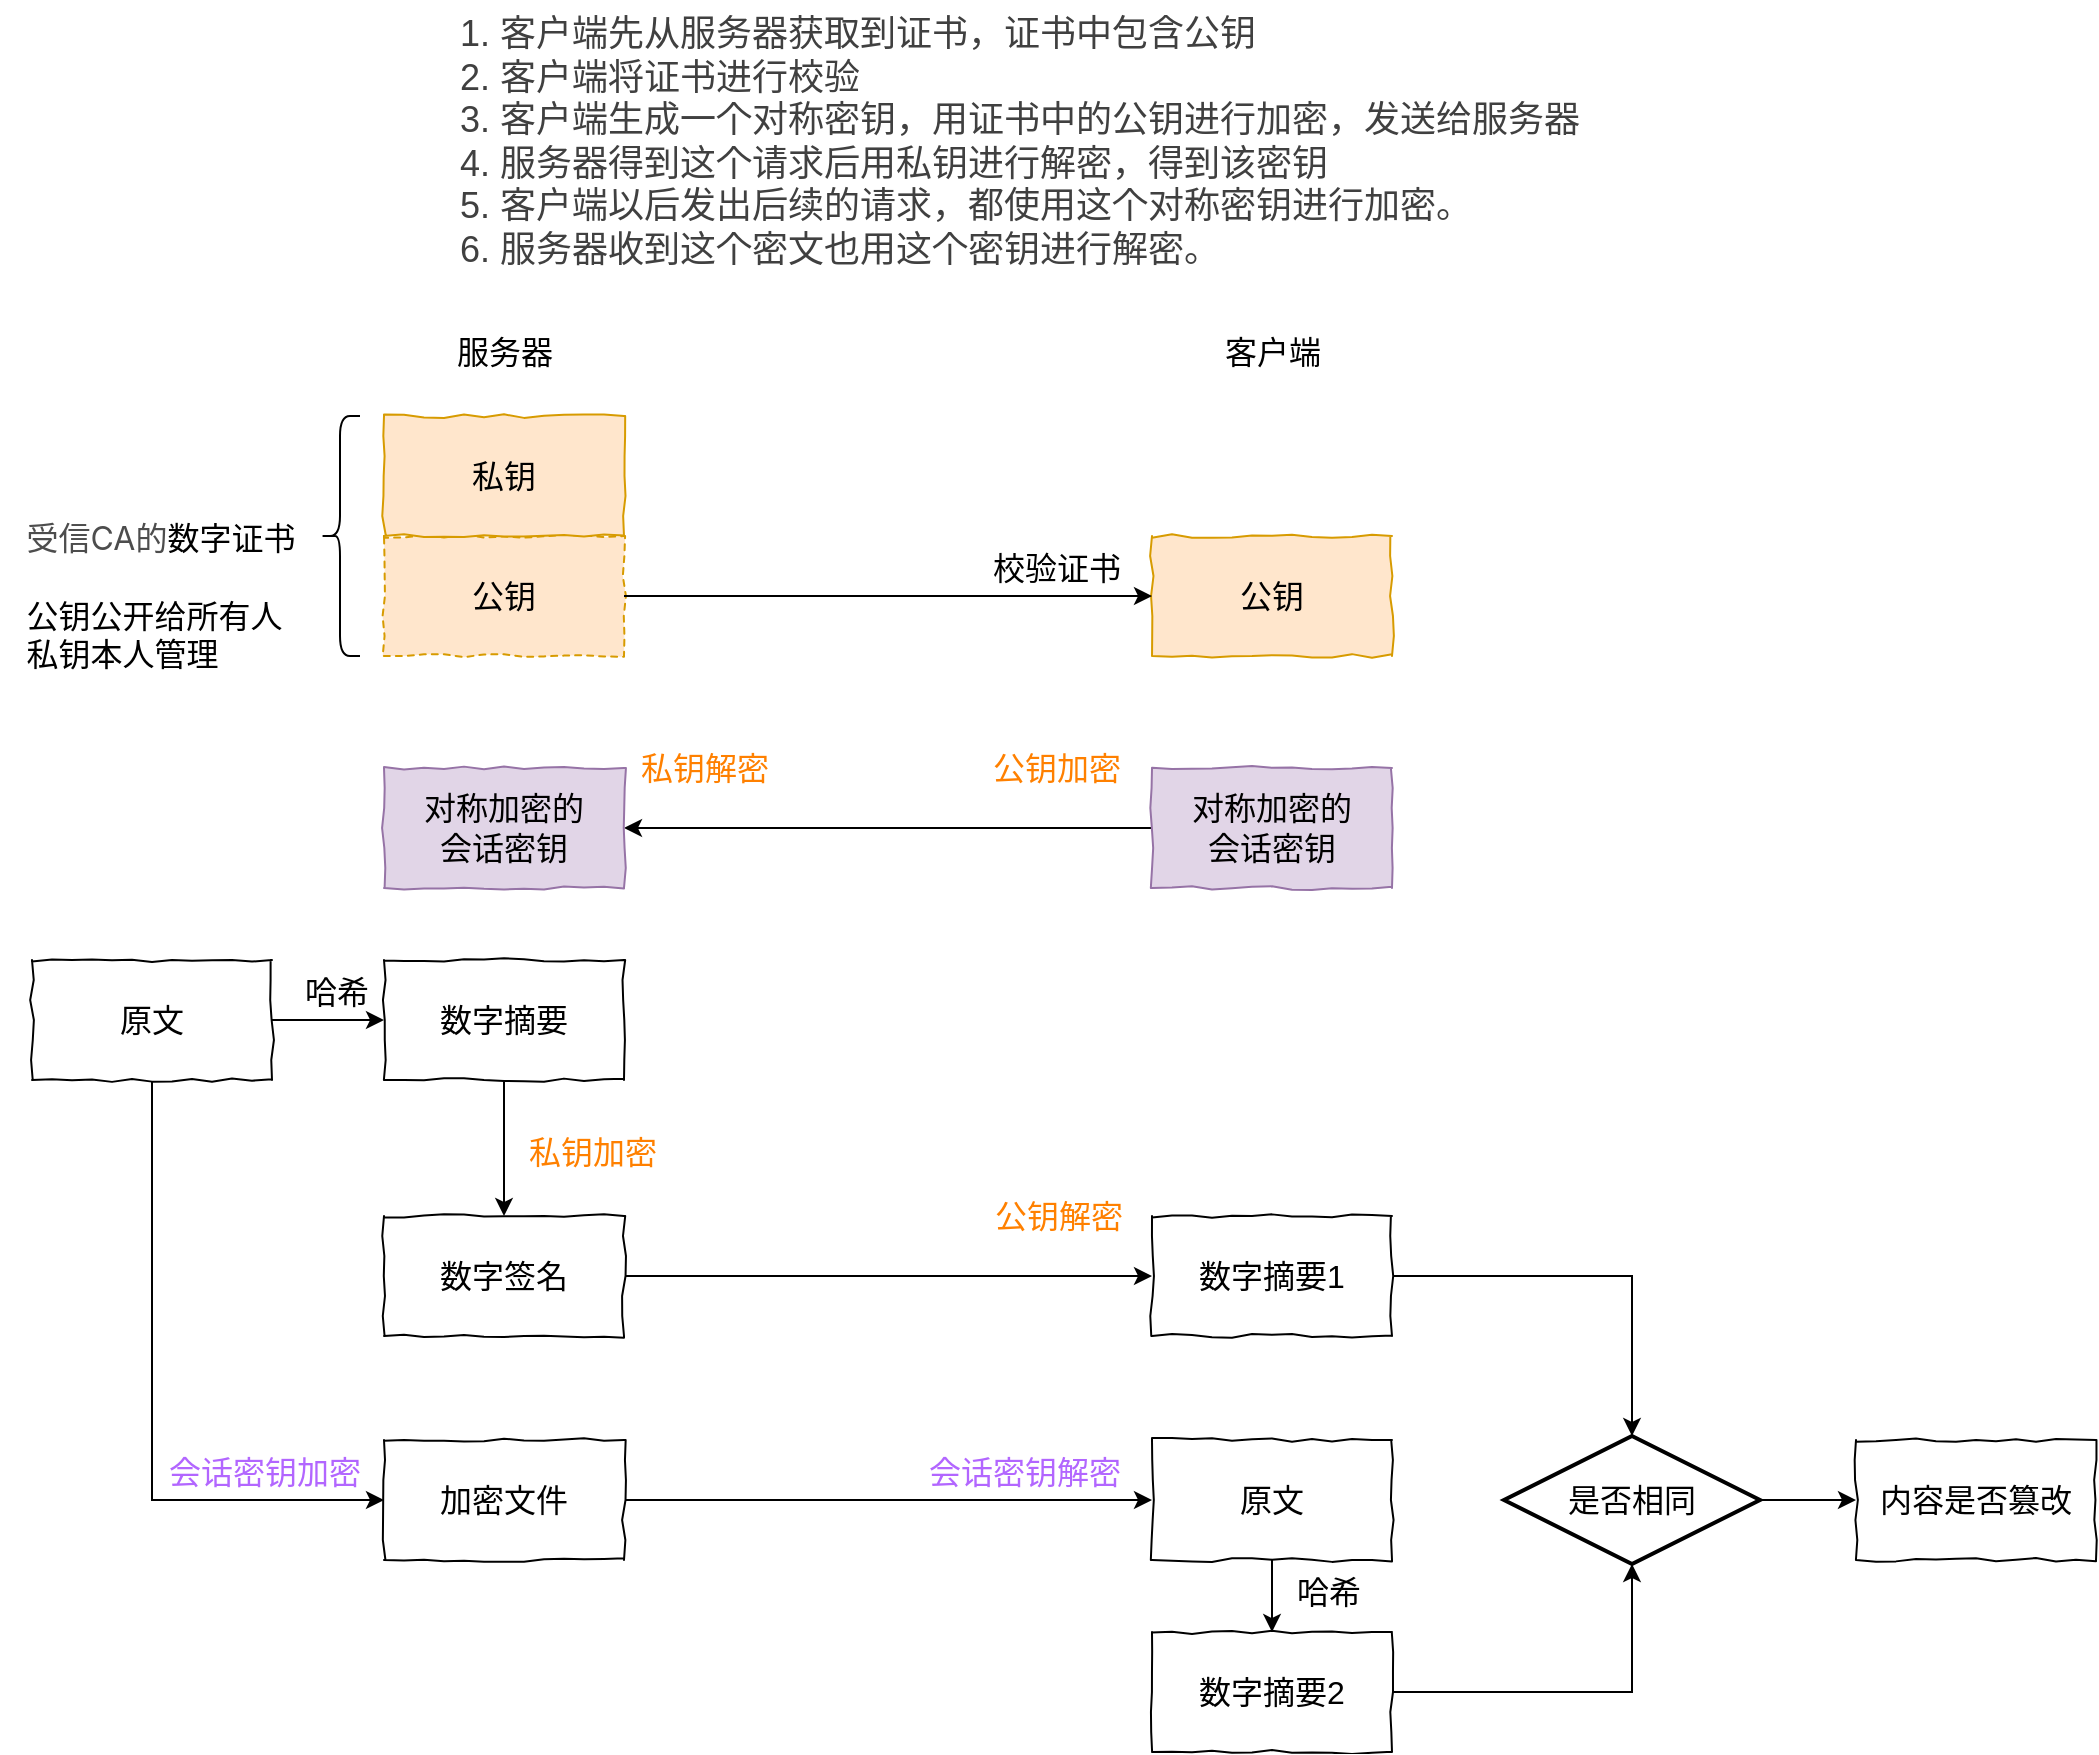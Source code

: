 <mxfile version="20.2.2" type="github">
  <diagram id="C5RBs43oDa-KdzZeNtuy" name="Page-1">
    <mxGraphModel dx="2163" dy="1089" grid="1" gridSize="16" guides="1" tooltips="1" connect="1" arrows="1" fold="1" page="1" pageScale="1" pageWidth="827" pageHeight="1169" math="0" shadow="0">
      <root>
        <mxCell id="WIyWlLk6GJQsqaUBKTNV-0" />
        <mxCell id="WIyWlLk6GJQsqaUBKTNV-1" parent="WIyWlLk6GJQsqaUBKTNV-0" />
        <mxCell id="ZTRkR6zl245Vi-cVcXeP-0" value="公钥" style="rounded=0;whiteSpace=wrap;html=1;comic=1;arcSize=12;imageHeight=24;fontSize=16;dashed=1;fillColor=#ffe6cc;strokeColor=#d79b00;" vertex="1" parent="WIyWlLk6GJQsqaUBKTNV-1">
          <mxGeometry x="192" y="316" width="120" height="60" as="geometry" />
        </mxCell>
        <mxCell id="ZTRkR6zl245Vi-cVcXeP-1" value="&lt;font style=&quot;font-size: 16px;&quot;&gt;服务器&lt;/font&gt;" style="text;html=1;align=center;verticalAlign=middle;resizable=0;points=[];autosize=1;strokeColor=none;fillColor=none;fontSize=12;fontFamily=Helvetica;fontColor=default;" vertex="1" parent="WIyWlLk6GJQsqaUBKTNV-1">
          <mxGeometry x="212" y="208" width="80" height="32" as="geometry" />
        </mxCell>
        <mxCell id="ZTRkR6zl245Vi-cVcXeP-2" value="私钥" style="rounded=0;whiteSpace=wrap;html=1;comic=1;arcSize=12;imageHeight=24;fontSize=16;fillColor=#ffe6cc;strokeColor=#d79b00;" vertex="1" parent="WIyWlLk6GJQsqaUBKTNV-1">
          <mxGeometry x="192" y="256" width="120" height="60" as="geometry" />
        </mxCell>
        <mxCell id="ZTRkR6zl245Vi-cVcXeP-3" value="客户端" style="text;html=1;align=center;verticalAlign=middle;resizable=0;points=[];autosize=1;strokeColor=none;fillColor=none;fontSize=16;fontFamily=Helvetica;fontColor=default;" vertex="1" parent="WIyWlLk6GJQsqaUBKTNV-1">
          <mxGeometry x="596" y="208" width="80" height="32" as="geometry" />
        </mxCell>
        <mxCell id="ZTRkR6zl245Vi-cVcXeP-4" value="公钥" style="rounded=0;whiteSpace=wrap;html=1;comic=1;arcSize=12;imageHeight=24;fontSize=16;fillColor=#ffe6cc;strokeColor=#d79b00;" vertex="1" parent="WIyWlLk6GJQsqaUBKTNV-1">
          <mxGeometry x="576" y="316" width="120" height="60" as="geometry" />
        </mxCell>
        <mxCell id="ZTRkR6zl245Vi-cVcXeP-5" value="" style="endArrow=classic;html=1;rounded=0;fontFamily=Helvetica;fontSize=16;fontColor=default;entryX=0;entryY=0.5;entryDx=0;entryDy=0;" edge="1" parent="WIyWlLk6GJQsqaUBKTNV-1" source="ZTRkR6zl245Vi-cVcXeP-0" target="ZTRkR6zl245Vi-cVcXeP-4">
          <mxGeometry width="50" height="50" relative="1" as="geometry">
            <mxPoint x="320" y="352" as="sourcePoint" />
            <mxPoint x="370" y="336" as="targetPoint" />
          </mxGeometry>
        </mxCell>
        <mxCell id="ZTRkR6zl245Vi-cVcXeP-7" value="" style="shape=curlyBracket;whiteSpace=wrap;html=1;rounded=1;fontFamily=Helvetica;fontSize=16;fontColor=default;" vertex="1" parent="WIyWlLk6GJQsqaUBKTNV-1">
          <mxGeometry x="160" y="256" width="20" height="120" as="geometry" />
        </mxCell>
        <mxCell id="ZTRkR6zl245Vi-cVcXeP-8" value="&lt;div style=&quot;text-align: left;&quot;&gt;&lt;span style=&quot;color: rgb(77, 77, 77); font-family: -apple-system, &amp;quot;SF UI Text&amp;quot;, Arial, &amp;quot;PingFang SC&amp;quot;, &amp;quot;Hiragino Sans GB&amp;quot;, &amp;quot;Microsoft YaHei&amp;quot;, &amp;quot;WenQuanYi Micro Hei&amp;quot;, sans-serif; font-variant-ligatures: no-common-ligatures; background-color: rgb(255, 255, 255);&quot;&gt;受信CA的&lt;/span&gt;&lt;span style=&quot;background-color: initial;&quot;&gt;数字证书&lt;/span&gt;&lt;/div&gt;&lt;span style=&quot;&quot;&gt;&lt;div style=&quot;text-align: left;&quot;&gt;&lt;span style=&quot;background-color: initial;&quot;&gt;&lt;br&gt;&lt;/span&gt;&lt;/div&gt;&lt;div style=&quot;text-align: left;&quot;&gt;&lt;span style=&quot;background-color: initial;&quot;&gt;公钥公开给所有人&lt;/span&gt;&lt;/div&gt;&lt;/span&gt;&lt;span style=&quot;&quot;&gt;&lt;div style=&quot;text-align: left;&quot;&gt;&lt;span style=&quot;background-color: initial;&quot;&gt;私钥本人管理&lt;/span&gt;&lt;/div&gt;&lt;/span&gt;" style="text;html=1;align=center;verticalAlign=middle;resizable=0;points=[];autosize=1;strokeColor=none;fillColor=none;fontSize=16;fontFamily=Helvetica;fontColor=default;" vertex="1" parent="WIyWlLk6GJQsqaUBKTNV-1">
          <mxGeometry y="298" width="160" height="96" as="geometry" />
        </mxCell>
        <mxCell id="ZTRkR6zl245Vi-cVcXeP-12" style="edgeStyle=orthogonalEdgeStyle;rounded=0;orthogonalLoop=1;jettySize=auto;html=1;fontFamily=Helvetica;fontSize=16;fontColor=default;" edge="1" parent="WIyWlLk6GJQsqaUBKTNV-1" source="ZTRkR6zl245Vi-cVcXeP-10" target="ZTRkR6zl245Vi-cVcXeP-11">
          <mxGeometry relative="1" as="geometry" />
        </mxCell>
        <mxCell id="ZTRkR6zl245Vi-cVcXeP-10" value="对称加密的&lt;br&gt;会话密钥" style="rounded=0;whiteSpace=wrap;html=1;comic=1;arcSize=12;imageHeight=24;fontSize=16;fillColor=#e1d5e7;strokeColor=#9673a6;" vertex="1" parent="WIyWlLk6GJQsqaUBKTNV-1">
          <mxGeometry x="576" y="432" width="120" height="60" as="geometry" />
        </mxCell>
        <mxCell id="ZTRkR6zl245Vi-cVcXeP-11" value="对称加密的&lt;br&gt;会话密钥" style="rounded=0;whiteSpace=wrap;html=1;comic=1;arcSize=12;imageHeight=24;fontSize=16;fillColor=#e1d5e7;strokeColor=#9673a6;" vertex="1" parent="WIyWlLk6GJQsqaUBKTNV-1">
          <mxGeometry x="192" y="432" width="120" height="60" as="geometry" />
        </mxCell>
        <mxCell id="ZTRkR6zl245Vi-cVcXeP-15" value="&lt;font color=&quot;#ff8000&quot;&gt;公钥加密&lt;/font&gt;" style="text;html=1;align=center;verticalAlign=middle;resizable=0;points=[];autosize=1;strokeColor=none;fillColor=none;fontSize=16;fontFamily=Helvetica;fontColor=default;" vertex="1" parent="WIyWlLk6GJQsqaUBKTNV-1">
          <mxGeometry x="480" y="416" width="96" height="32" as="geometry" />
        </mxCell>
        <mxCell id="ZTRkR6zl245Vi-cVcXeP-18" value="&lt;font color=&quot;#ff8000&quot;&gt;私钥解密&lt;/font&gt;" style="text;html=1;align=center;verticalAlign=middle;resizable=0;points=[];autosize=1;strokeColor=none;fillColor=none;fontSize=16;fontFamily=Helvetica;fontColor=default;" vertex="1" parent="WIyWlLk6GJQsqaUBKTNV-1">
          <mxGeometry x="304" y="416" width="96" height="32" as="geometry" />
        </mxCell>
        <mxCell id="ZTRkR6zl245Vi-cVcXeP-23" style="edgeStyle=orthogonalEdgeStyle;rounded=0;orthogonalLoop=1;jettySize=auto;html=1;fontFamily=Helvetica;fontSize=16;fontColor=default;" edge="1" parent="WIyWlLk6GJQsqaUBKTNV-1" source="ZTRkR6zl245Vi-cVcXeP-20" target="ZTRkR6zl245Vi-cVcXeP-21">
          <mxGeometry relative="1" as="geometry" />
        </mxCell>
        <mxCell id="ZTRkR6zl245Vi-cVcXeP-36" style="edgeStyle=orthogonalEdgeStyle;rounded=0;orthogonalLoop=1;jettySize=auto;html=1;exitX=0.5;exitY=1;exitDx=0;exitDy=0;entryX=0;entryY=0.5;entryDx=0;entryDy=0;fontFamily=Helvetica;fontSize=16;fontColor=default;" edge="1" parent="WIyWlLk6GJQsqaUBKTNV-1" source="ZTRkR6zl245Vi-cVcXeP-20" target="ZTRkR6zl245Vi-cVcXeP-35">
          <mxGeometry relative="1" as="geometry" />
        </mxCell>
        <mxCell id="ZTRkR6zl245Vi-cVcXeP-20" value="原文" style="rounded=0;whiteSpace=wrap;html=1;comic=1;arcSize=12;imageHeight=24;fontSize=16;" vertex="1" parent="WIyWlLk6GJQsqaUBKTNV-1">
          <mxGeometry x="16" y="528" width="120" height="60" as="geometry" />
        </mxCell>
        <mxCell id="ZTRkR6zl245Vi-cVcXeP-24" style="edgeStyle=orthogonalEdgeStyle;rounded=0;orthogonalLoop=1;jettySize=auto;html=1;exitX=0.5;exitY=1;exitDx=0;exitDy=0;fontFamily=Helvetica;fontSize=16;fontColor=default;" edge="1" parent="WIyWlLk6GJQsqaUBKTNV-1" source="ZTRkR6zl245Vi-cVcXeP-21" target="ZTRkR6zl245Vi-cVcXeP-22">
          <mxGeometry relative="1" as="geometry" />
        </mxCell>
        <mxCell id="ZTRkR6zl245Vi-cVcXeP-21" value="数字摘要&lt;span style=&quot;color: rgba(0, 0, 0, 0); font-family: monospace; font-size: 0px; text-align: start;&quot;&gt;%3CmxGraphModel%3E%3Croot%3E%3CmxCell%20id%3D%220%22%2F%3E%3CmxCell%20id%3D%221%22%20parent%3D%220%22%2F%3E%3CmxCell%20id%3D%222%22%20value%3D%22%E5%8E%9F%E6%96%87%22%20style%3D%22rounded%3D0%3BwhiteSpace%3Dwrap%3Bhtml%3D1%3Bcomic%3D1%3BarcSize%3D12%3BimageHeight%3D24%3BfontSize%3D16%3B%22%20vertex%3D%221%22%20parent%3D%221%22%3E%3CmxGeometry%20x%3D%2232%22%20y%3D%22555%22%20width%3D%22120%22%20height%3D%2260%22%20as%3D%22geometry%22%2F%3E%3C%2FmxCell%3E%3C%2Froot%3E%3C%2FmxGraphModel%3E&lt;/span&gt;" style="rounded=0;whiteSpace=wrap;html=1;comic=1;arcSize=12;imageHeight=24;fontSize=16;" vertex="1" parent="WIyWlLk6GJQsqaUBKTNV-1">
          <mxGeometry x="192" y="528" width="120" height="60" as="geometry" />
        </mxCell>
        <mxCell id="ZTRkR6zl245Vi-cVcXeP-33" style="edgeStyle=orthogonalEdgeStyle;rounded=0;orthogonalLoop=1;jettySize=auto;html=1;exitX=1;exitY=0.5;exitDx=0;exitDy=0;entryX=0;entryY=0.5;entryDx=0;entryDy=0;fontFamily=Helvetica;fontSize=16;fontColor=default;" edge="1" parent="WIyWlLk6GJQsqaUBKTNV-1" source="ZTRkR6zl245Vi-cVcXeP-22" target="ZTRkR6zl245Vi-cVcXeP-28">
          <mxGeometry relative="1" as="geometry" />
        </mxCell>
        <mxCell id="ZTRkR6zl245Vi-cVcXeP-34" value="公钥解密" style="edgeLabel;html=1;align=center;verticalAlign=middle;resizable=0;points=[];fontSize=16;fontFamily=Helvetica;fontColor=#FF8000;" vertex="1" connectable="0" parent="ZTRkR6zl245Vi-cVcXeP-33">
          <mxGeometry x="0.7" y="2" relative="1" as="geometry">
            <mxPoint x="-8" y="-28" as="offset" />
          </mxGeometry>
        </mxCell>
        <mxCell id="ZTRkR6zl245Vi-cVcXeP-22" value="数字签名" style="rounded=0;whiteSpace=wrap;html=1;comic=1;arcSize=12;imageHeight=24;fontSize=16;" vertex="1" parent="WIyWlLk6GJQsqaUBKTNV-1">
          <mxGeometry x="192" y="656" width="120" height="60" as="geometry" />
        </mxCell>
        <mxCell id="ZTRkR6zl245Vi-cVcXeP-47" style="edgeStyle=orthogonalEdgeStyle;rounded=0;orthogonalLoop=1;jettySize=auto;html=1;exitX=1;exitY=0.5;exitDx=0;exitDy=0;fontFamily=Helvetica;fontSize=16;fontColor=default;" edge="1" parent="WIyWlLk6GJQsqaUBKTNV-1" source="ZTRkR6zl245Vi-cVcXeP-28" target="ZTRkR6zl245Vi-cVcXeP-46">
          <mxGeometry relative="1" as="geometry" />
        </mxCell>
        <mxCell id="ZTRkR6zl245Vi-cVcXeP-28" value="数字摘要1&lt;span style=&quot;color: rgba(0, 0, 0, 0); font-family: monospace; font-size: 0px; text-align: start;&quot;&gt;%3CmxGraphModel%3E%3Croot%3E%3CmxCell%20id%3D%220%22%2F%3E%3CmxCell%20id%3D%221%22%20parent%3D%220%22%2F%3E%3CmxCell%20id%3D%222%22%20value%3D%22%E5%8E%9F%E6%96%87%22%20style%3D%22rounded%3D0%3BwhiteSpace%3Dwrap%3Bhtml%3D1%3Bcomic%3D1%3BarcSize%3D12%3BimageHeight%3D24%3BfontSize%3D16%3B%22%20vertex%3D%221%22%20parent%3D%221%22%3E%3CmxGeometry%20x%3D%2232%22%20y%3D%22555%22%20width%3D%22120%22%20height%3D%2260%22%20as%3D%22geometry%22%2F%3E%3C%2FmxCell%3E%3C%2Froot%3E%3C%2FmxGraphModel%3E&lt;/span&gt;" style="rounded=0;whiteSpace=wrap;html=1;comic=1;arcSize=12;imageHeight=24;fontSize=16;" vertex="1" parent="WIyWlLk6GJQsqaUBKTNV-1">
          <mxGeometry x="576" y="656" width="120" height="60" as="geometry" />
        </mxCell>
        <mxCell id="ZTRkR6zl245Vi-cVcXeP-31" value="哈希" style="text;html=1;align=center;verticalAlign=middle;resizable=0;points=[];autosize=1;strokeColor=none;fillColor=none;fontSize=16;fontFamily=Helvetica;fontColor=default;" vertex="1" parent="WIyWlLk6GJQsqaUBKTNV-1">
          <mxGeometry x="136" y="528" width="64" height="32" as="geometry" />
        </mxCell>
        <mxCell id="ZTRkR6zl245Vi-cVcXeP-32" value="&lt;font color=&quot;#ff8000&quot;&gt;私钥加密&lt;/font&gt;" style="text;html=1;align=center;verticalAlign=middle;resizable=0;points=[];autosize=1;strokeColor=none;fillColor=none;fontSize=16;fontFamily=Helvetica;fontColor=default;" vertex="1" parent="WIyWlLk6GJQsqaUBKTNV-1">
          <mxGeometry x="248" y="608" width="96" height="32" as="geometry" />
        </mxCell>
        <mxCell id="ZTRkR6zl245Vi-cVcXeP-41" style="edgeStyle=orthogonalEdgeStyle;rounded=0;orthogonalLoop=1;jettySize=auto;html=1;exitX=1;exitY=0.5;exitDx=0;exitDy=0;entryX=0;entryY=0.5;entryDx=0;entryDy=0;fontFamily=Helvetica;fontSize=16;fontColor=default;" edge="1" parent="WIyWlLk6GJQsqaUBKTNV-1" source="ZTRkR6zl245Vi-cVcXeP-35" target="ZTRkR6zl245Vi-cVcXeP-40">
          <mxGeometry relative="1" as="geometry" />
        </mxCell>
        <mxCell id="ZTRkR6zl245Vi-cVcXeP-35" value="加密文件" style="rounded=0;whiteSpace=wrap;html=1;comic=1;arcSize=12;imageHeight=24;fontSize=16;" vertex="1" parent="WIyWlLk6GJQsqaUBKTNV-1">
          <mxGeometry x="192" y="768" width="120" height="60" as="geometry" />
        </mxCell>
        <mxCell id="ZTRkR6zl245Vi-cVcXeP-37" value="会话密钥加密" style="text;html=1;align=center;verticalAlign=middle;resizable=0;points=[];autosize=1;strokeColor=none;fillColor=none;fontSize=16;fontFamily=Helvetica;fontColor=#B266FF;" vertex="1" parent="WIyWlLk6GJQsqaUBKTNV-1">
          <mxGeometry x="68" y="768" width="128" height="32" as="geometry" />
        </mxCell>
        <mxCell id="ZTRkR6zl245Vi-cVcXeP-38" value="&lt;ol style=&quot;box-sizing: inherit; margin: 0px; padding: 0px 0px 0px 2em; list-style: decimal; color: rgb(64, 64, 64); font-family: Arial, &amp;quot;Hiragino Sans GB&amp;quot;, STHeiti, &amp;quot;Helvetica Neue&amp;quot;, Helvetica, &amp;quot;Microsoft Yahei&amp;quot;, &amp;quot;WenQuanYi Micro Hei&amp;quot;, sans-serif; font-size: 18px; font-style: normal; font-variant-ligatures: normal; font-variant-caps: normal; font-weight: 400; letter-spacing: normal; orphans: 2; text-align: start; text-indent: 0px; text-transform: none; widows: 2; word-spacing: 0px; -webkit-text-stroke-width: 0px; text-decoration-thickness: initial; text-decoration-style: initial; text-decoration-color: initial;&quot;&gt;&lt;li style=&quot;box-sizing: inherit; margin: 0px; padding: 0px; list-style: inherit;&quot; id=&quot;11A4P6TB&quot;&gt;客户端先从服务器获取到证书，证书中包含公钥&lt;/li&gt;&lt;li style=&quot;box-sizing: inherit; margin: 0px; padding: 0px; list-style: inherit;&quot; id=&quot;11A4P6TC&quot;&gt;客户端将证书进行校验&lt;/li&gt;&lt;li style=&quot;box-sizing: inherit; margin: 0px; padding: 0px; list-style: inherit;&quot; id=&quot;11A4P6TD&quot;&gt;客户端生成一个对称密钥，用证书中的公钥进行加密，发送给服务器&lt;/li&gt;&lt;li style=&quot;box-sizing: inherit; margin: 0px; padding: 0px; list-style: inherit;&quot; id=&quot;11A4P6TE&quot;&gt;服务器得到这个请求后用私钥进行解密，得到该密钥&lt;/li&gt;&lt;li style=&quot;box-sizing: inherit; margin: 0px; padding: 0px; list-style: inherit;&quot; id=&quot;11A4P6TF&quot;&gt;客户端以后发出后续的请求，都使用这个对称密钥进行加密。&lt;/li&gt;&lt;li style=&quot;box-sizing: inherit; margin: 0px; padding: 0px; list-style: inherit;&quot; id=&quot;11A4P6TG&quot;&gt;服务器收到这个密文也用这个密钥进行解密。&lt;/li&gt;&lt;/ol&gt;" style="text;whiteSpace=wrap;html=1;fontSize=16;fontFamily=Helvetica;fontColor=default;" vertex="1" parent="WIyWlLk6GJQsqaUBKTNV-1">
          <mxGeometry x="212" y="48" width="588" height="80" as="geometry" />
        </mxCell>
        <mxCell id="ZTRkR6zl245Vi-cVcXeP-39" value="校验证书" style="text;html=1;align=center;verticalAlign=middle;resizable=0;points=[];autosize=1;fontSize=16;fontFamily=Helvetica;" vertex="1" parent="WIyWlLk6GJQsqaUBKTNV-1">
          <mxGeometry x="480" y="316" width="96" height="32" as="geometry" />
        </mxCell>
        <mxCell id="ZTRkR6zl245Vi-cVcXeP-44" style="edgeStyle=orthogonalEdgeStyle;rounded=0;orthogonalLoop=1;jettySize=auto;html=1;exitX=0.5;exitY=1;exitDx=0;exitDy=0;entryX=0.5;entryY=0;entryDx=0;entryDy=0;fontFamily=Helvetica;fontSize=16;fontColor=default;" edge="1" parent="WIyWlLk6GJQsqaUBKTNV-1" source="ZTRkR6zl245Vi-cVcXeP-40" target="ZTRkR6zl245Vi-cVcXeP-43">
          <mxGeometry relative="1" as="geometry" />
        </mxCell>
        <mxCell id="ZTRkR6zl245Vi-cVcXeP-40" value="原文" style="rounded=0;whiteSpace=wrap;html=1;comic=1;arcSize=12;imageHeight=24;fontSize=16;" vertex="1" parent="WIyWlLk6GJQsqaUBKTNV-1">
          <mxGeometry x="576" y="768" width="120" height="60" as="geometry" />
        </mxCell>
        <mxCell id="ZTRkR6zl245Vi-cVcXeP-42" value="会话密钥解密" style="text;html=1;align=center;verticalAlign=middle;resizable=0;points=[];autosize=1;strokeColor=none;fillColor=none;fontSize=16;fontFamily=Helvetica;fontColor=#B266FF;" vertex="1" parent="WIyWlLk6GJQsqaUBKTNV-1">
          <mxGeometry x="448" y="768" width="128" height="32" as="geometry" />
        </mxCell>
        <mxCell id="ZTRkR6zl245Vi-cVcXeP-48" style="edgeStyle=orthogonalEdgeStyle;rounded=0;orthogonalLoop=1;jettySize=auto;html=1;exitX=1;exitY=0.5;exitDx=0;exitDy=0;entryX=0.5;entryY=1;entryDx=0;entryDy=0;entryPerimeter=0;fontFamily=Helvetica;fontSize=16;fontColor=default;" edge="1" parent="WIyWlLk6GJQsqaUBKTNV-1" source="ZTRkR6zl245Vi-cVcXeP-43" target="ZTRkR6zl245Vi-cVcXeP-46">
          <mxGeometry relative="1" as="geometry" />
        </mxCell>
        <mxCell id="ZTRkR6zl245Vi-cVcXeP-43" value="数字摘要2&lt;span style=&quot;color: rgba(0, 0, 0, 0); font-family: monospace; font-size: 0px; text-align: start;&quot;&gt;%3CmxGraphModel%3E%3Croot%3E%3CmxCell%20id%3D%220%22%2F%3E%3CmxCell%20id%3D%221%22%20parent%3D%220%22%2F%3E%3CmxCell%20id%3D%222%22%20value%3D%22%E5%8E%9F%E6%96%87%22%20style%3D%22rounded%3D0%3BwhiteSpace%3Dwrap%3Bhtml%3D1%3Bcomic%3D1%3BarcSize%3D12%3BimageHeight%3D24%3BfontSize%3D16%3B%22%20vertex%3D%221%22%20parent%3D%221%22%3E%3CmxGeometry%20x%3D%2232%22%20y%3D%22555%22%20width%3D%22120%22%20height%3D%2260%22%20as%3D%22geometry%22%2F%3E%3C%2FmxCell%3E%3C%2Froot%3E%3C%2FmxGraphModel%3E&lt;/span&gt;" style="rounded=0;whiteSpace=wrap;html=1;comic=1;arcSize=12;imageHeight=24;fontSize=16;" vertex="1" parent="WIyWlLk6GJQsqaUBKTNV-1">
          <mxGeometry x="576" y="864" width="120" height="60" as="geometry" />
        </mxCell>
        <mxCell id="ZTRkR6zl245Vi-cVcXeP-45" value="哈希" style="text;html=1;align=center;verticalAlign=middle;resizable=0;points=[];autosize=1;strokeColor=none;fillColor=none;fontSize=16;fontFamily=Helvetica;fontColor=default;" vertex="1" parent="WIyWlLk6GJQsqaUBKTNV-1">
          <mxGeometry x="632" y="828" width="64" height="32" as="geometry" />
        </mxCell>
        <mxCell id="ZTRkR6zl245Vi-cVcXeP-52" style="edgeStyle=orthogonalEdgeStyle;rounded=0;orthogonalLoop=1;jettySize=auto;html=1;exitX=1;exitY=0.5;exitDx=0;exitDy=0;exitPerimeter=0;entryX=0;entryY=0.5;entryDx=0;entryDy=0;fontFamily=Helvetica;fontSize=16;fontColor=default;" edge="1" parent="WIyWlLk6GJQsqaUBKTNV-1" source="ZTRkR6zl245Vi-cVcXeP-46" target="ZTRkR6zl245Vi-cVcXeP-49">
          <mxGeometry relative="1" as="geometry" />
        </mxCell>
        <mxCell id="ZTRkR6zl245Vi-cVcXeP-46" value="是否相同" style="strokeWidth=2;html=1;shape=mxgraph.flowchart.decision;whiteSpace=wrap;fontFamily=Helvetica;fontSize=16;fontColor=default;" vertex="1" parent="WIyWlLk6GJQsqaUBKTNV-1">
          <mxGeometry x="752" y="766" width="128" height="64" as="geometry" />
        </mxCell>
        <mxCell id="ZTRkR6zl245Vi-cVcXeP-49" value="内容是否篡改" style="rounded=0;whiteSpace=wrap;html=1;comic=1;arcSize=12;imageHeight=24;fontSize=16;" vertex="1" parent="WIyWlLk6GJQsqaUBKTNV-1">
          <mxGeometry x="928" y="768" width="120" height="60" as="geometry" />
        </mxCell>
      </root>
    </mxGraphModel>
  </diagram>
</mxfile>
